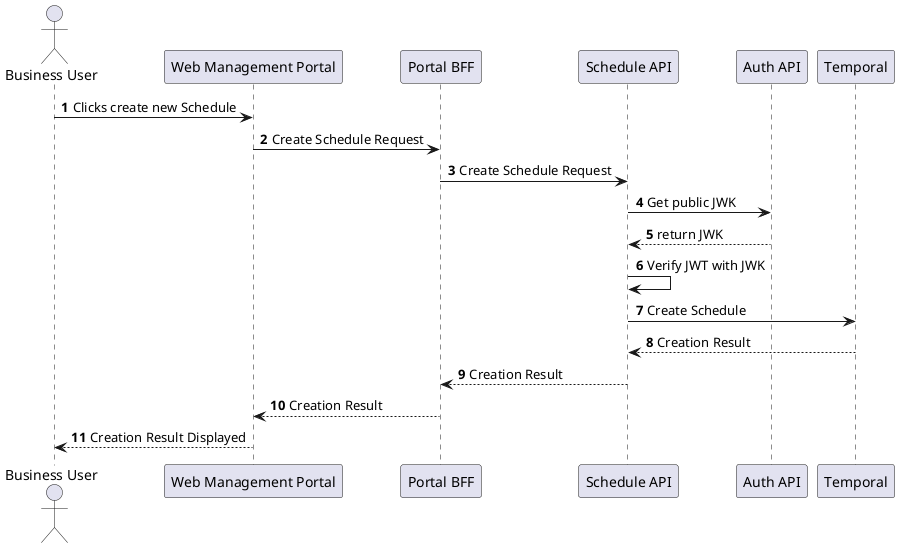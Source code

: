 @startuml Create New Schedule

actor "Business User" as bu
participant "Web Management Portal" as wmp
participant "Portal BFF" as pbff
participant "Schedule API" as cAPI
participant "Auth API" as aAPI
participant "Temporal" as temporal

autonumber

bu -> wmp: Clicks create new Schedule
wmp -> pbff: Create Schedule Request
pbff -> cAPI: Create Schedule Request
cAPI -> aAPI: Get public JWK
aAPI --> cAPI: return JWK
cAPI -> cAPI: Verify JWT with JWK
cAPI -> temporal: Create Schedule
temporal --> cAPI: Creation Result
cAPI --> pbff: Creation Result
pbff --> wmp: Creation Result
wmp --> bu: Creation Result Displayed

@enduml

